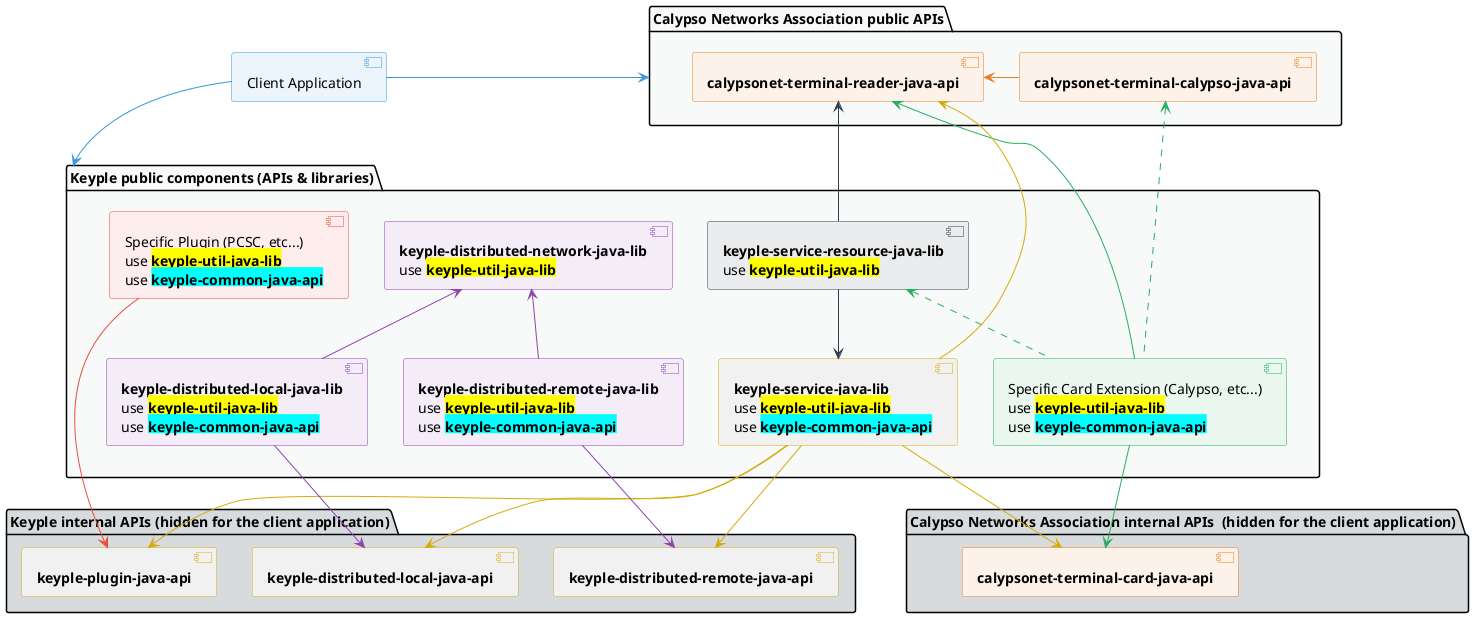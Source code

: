 @startuml

' == THEME ==

'Couleurs issues de : https://htmlcolorcodes.com/fr/tableau-de-couleur/tableau-de-couleur-design-plat/
!define C_GREY1 F8F9F9
!define C_GREY2 F2F3F4
!define C_GREY3 E5E7E9
!define C_GREY4 D7DBDD
!define COLOR_YELLOW D4AC0D
!define COLOR_RED E74C3C
!define COLOR_PURPLE 8E44AD
!define COLOR_BLUE 3498DB
!define COLOR_GREEN 27AE60
!define COLOR_ORANGE E67E22
!define COLOR_GREY 2C3E50
skinparam Shadowing false
skinparam component {
    BorderColor #D4AC0D
    ' Red
    BackgroundColor<<red>> #FDEDEC
    BorderColor<<red>> #E74C3C
    ' Purple
    BackgroundColor<<purple>> #F4ECF7
    BorderColor<<purple>> #8E44AD
    ' blue
    BackgroundColor<<blue>> #EBF5FB
    BorderColor<<blue>> #3498DB
    ' Green
    BackgroundColor<<green>> #E9F7EF
    BorderColor<<green>> #27AE60
    ' Orange
    BackgroundColor<<orange>> #FDF2E9
    BorderColor<<orange>> #E67E22
    ' Grey
    BackgroundColor<<grey>> #EAECEE
    BorderColor<<grey>> #2C3E50
}
skinparam interface {
    BorderColor #D4AC0D
    ' Red
    BackgroundColor<<red>> #FDEDEC
    BorderColor<<red>> #E74C3C
    ' Purple
    BackgroundColor<<purple>> #F4ECF7
    BorderColor<<purple>> #8E44AD
    ' blue
    BackgroundColor<<blue>> #EBF5FB
    BorderColor<<blue>> #3498DB
    ' Green
    BackgroundColor<<green>> #E9F7EF
    BorderColor<<green>> #27AE60
    ' Orange
    BackgroundColor<<orange>> #FDF2E9
    BorderColor<<orange>> #E67E22
    ' Grey
    BackgroundColor<<grey>> #EAECEE
    BorderColor<<grey>> #2C3E50
}
hide <<red>> stereotype
hide <<purple>> stereotype
hide <<blue>> stereotype
hide <<green>> stereotype
hide <<orange>> stereotype
hide <<grey>> stereotype

' == COMPONENTS ==

[Client Application] as application <<blue>>

package "Calypso Networks Association public APIs" as packCalypsonetPublic #C_GREY1 {
    [**calypsonet-terminal-reader-java-api**] as readerApi <<orange>>
    [**calypsonet-terminal-calypso-java-api**] as calypsoApi <<orange>>
}
package "Calypso Networks Association internal APIs  (hidden for the client application)" as packCalypsonetPrivate #C_GREY4 {
    [**calypsonet-terminal-card-java-api**] as cardApi <<orange>>
}
package "Keyple public components (APIs & libraries)" as packMain #C_GREY1 {
    together {
        [Specific Card Extension (Calypso, etc...)\nuse <back:yellow>**keyple-util-java-lib**</back>\nuse <back:cyan>**keyple-common-java-api**</back>] as extension <<green>>
        [**keyple-service-java-lib**\nuse <back:yellow>**keyple-util-java-lib**</back>\nuse <back:cyan>**keyple-common-java-api**</back>] as service
        [**keyple-service-resource-java-lib**\nuse <back:yellow>**keyple-util-java-lib**</back>] as serviceResource <<grey>>
    }
    [Specific Plugin (PCSC, etc...)\nuse <back:yellow>**keyple-util-java-lib**</back>\nuse <back:cyan>**keyple-common-java-api**</back>] as plugin <<red>>
    together {
        [**keyple-distributed-network-java-lib**\nuse <back:yellow>**keyple-util-java-lib**</back>] as network <<purple>>
        [**keyple-distributed-local-java-lib**\nuse <back:yellow>**keyple-util-java-lib**</back>\nuse <back:cyan>**keyple-common-java-api**</back>] as local <<purple>>
        [**keyple-distributed-remote-java-lib**\nuse <back:yellow>**keyple-util-java-lib**</back>\nuse <back:cyan>**keyple-common-java-api**</back>] as remote <<purple>>
    }
}
package "Keyple internal APIs (hidden for the client application)" as packApi #C_GREY4 {
    [**keyple-plugin-java-api**] as pluginApi
    [**keyple-distributed-local-java-api**] as distributedLocalApi
    [**keyple-distributed-remote-java-api**] as distributedRemoteApi
}

' == ASSOCIATIONS ==

application -right-> packCalypsonetPublic #COLOR_BLUE
application --> packMain #COLOR_BLUE

calypsoApi -right-> readerApi #COLOR_ORANGE

extension --> cardApi #COLOR_GREEN
extension -up-> readerApi #COLOR_GREEN
extension .up.> calypsoApi #COLOR_GREEN
extension .up.> serviceResource #COLOR_GREEN

plugin --> pluginApi #COLOR_RED

service -up-> readerApi #COLOR_YELLOW
service --> pluginApi #COLOR_YELLOW
service --> cardApi #COLOR_YELLOW
service --> distributedRemoteApi #COLOR_YELLOW
service --> distributedLocalApi #COLOR_YELLOW

serviceResource -up-> readerApi #COLOR_GREY
serviceResource --> service #COLOR_GREY

local -up-> network #COLOR_PURPLE
local --> distributedLocalApi #COLOR_PURPLE

remote -up-> network #COLOR_PURPLE
remote --> distributedRemoteApi #COLOR_PURPLE

' == LAYOUT ==

'local -[hidden]-> cardApi
'local -[hidden]-> pluginApi
'packMain --> packApi

@enduml